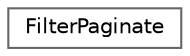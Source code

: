 digraph "Graphical Class Hierarchy"
{
 // INTERACTIVE_SVG=YES
 // LATEX_PDF_SIZE
  bgcolor="transparent";
  edge [fontname=Helvetica,fontsize=10,labelfontname=Helvetica,labelfontsize=10];
  node [fontname=Helvetica,fontsize=10,shape=box,height=0.2,width=0.4];
  rankdir="LR";
  Node0 [id="Node000000",label="FilterPaginate",height=0.2,width=0.4,color="grey40", fillcolor="white", style="filled",URL="$d4/d28/class_filter_paginate.html",tooltip="The implementation of the \"paginate\" filter."];
}
